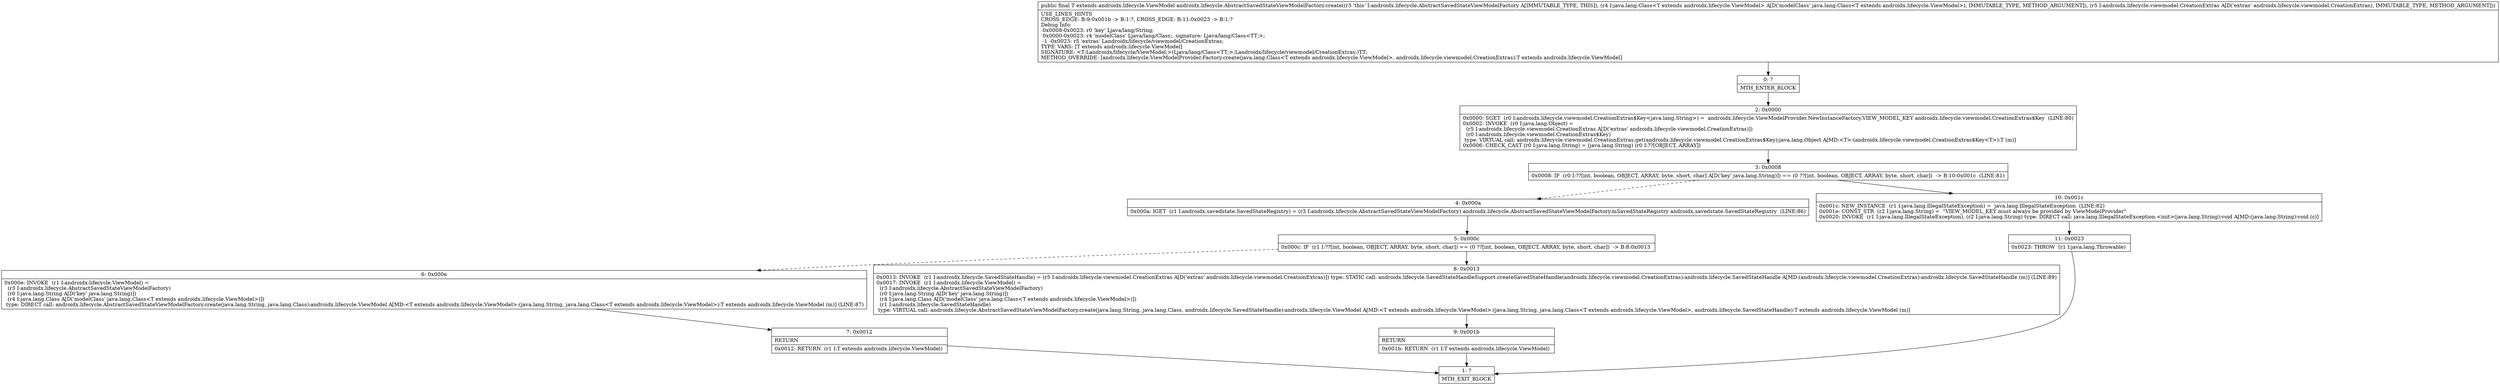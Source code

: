 digraph "CFG forandroidx.lifecycle.AbstractSavedStateViewModelFactory.create(Ljava\/lang\/Class;Landroidx\/lifecycle\/viewmodel\/CreationExtras;)Landroidx\/lifecycle\/ViewModel;" {
Node_0 [shape=record,label="{0\:\ ?|MTH_ENTER_BLOCK\l}"];
Node_2 [shape=record,label="{2\:\ 0x0000|0x0000: SGET  (r0 I:androidx.lifecycle.viewmodel.CreationExtras$Key\<java.lang.String\>) =  androidx.lifecycle.ViewModelProvider.NewInstanceFactory.VIEW_MODEL_KEY androidx.lifecycle.viewmodel.CreationExtras$Key  (LINE:80)\l0x0002: INVOKE  (r0 I:java.lang.Object) = \l  (r5 I:androidx.lifecycle.viewmodel.CreationExtras A[D('extras' androidx.lifecycle.viewmodel.CreationExtras)])\l  (r0 I:androidx.lifecycle.viewmodel.CreationExtras$Key)\l type: VIRTUAL call: androidx.lifecycle.viewmodel.CreationExtras.get(androidx.lifecycle.viewmodel.CreationExtras$Key):java.lang.Object A[MD:\<T\>:(androidx.lifecycle.viewmodel.CreationExtras$Key\<T\>):T (m)]\l0x0006: CHECK_CAST (r0 I:java.lang.String) = (java.lang.String) (r0 I:??[OBJECT, ARRAY]) \l}"];
Node_3 [shape=record,label="{3\:\ 0x0008|0x0008: IF  (r0 I:??[int, boolean, OBJECT, ARRAY, byte, short, char] A[D('key' java.lang.String)]) == (0 ??[int, boolean, OBJECT, ARRAY, byte, short, char])  \-\> B:10:0x001c  (LINE:81)\l}"];
Node_4 [shape=record,label="{4\:\ 0x000a|0x000a: IGET  (r1 I:androidx.savedstate.SavedStateRegistry) = (r3 I:androidx.lifecycle.AbstractSavedStateViewModelFactory) androidx.lifecycle.AbstractSavedStateViewModelFactory.mSavedStateRegistry androidx.savedstate.SavedStateRegistry  (LINE:86)\l}"];
Node_5 [shape=record,label="{5\:\ 0x000c|0x000c: IF  (r1 I:??[int, boolean, OBJECT, ARRAY, byte, short, char]) == (0 ??[int, boolean, OBJECT, ARRAY, byte, short, char])  \-\> B:8:0x0013 \l}"];
Node_6 [shape=record,label="{6\:\ 0x000e|0x000e: INVOKE  (r1 I:androidx.lifecycle.ViewModel) = \l  (r3 I:androidx.lifecycle.AbstractSavedStateViewModelFactory)\l  (r0 I:java.lang.String A[D('key' java.lang.String)])\l  (r4 I:java.lang.Class A[D('modelClass' java.lang.Class\<T extends androidx.lifecycle.ViewModel\>)])\l type: DIRECT call: androidx.lifecycle.AbstractSavedStateViewModelFactory.create(java.lang.String, java.lang.Class):androidx.lifecycle.ViewModel A[MD:\<T extends androidx.lifecycle.ViewModel\>:(java.lang.String, java.lang.Class\<T extends androidx.lifecycle.ViewModel\>):T extends androidx.lifecycle.ViewModel (m)] (LINE:87)\l}"];
Node_7 [shape=record,label="{7\:\ 0x0012|RETURN\l|0x0012: RETURN  (r1 I:T extends androidx.lifecycle.ViewModel) \l}"];
Node_1 [shape=record,label="{1\:\ ?|MTH_EXIT_BLOCK\l}"];
Node_8 [shape=record,label="{8\:\ 0x0013|0x0013: INVOKE  (r1 I:androidx.lifecycle.SavedStateHandle) = (r5 I:androidx.lifecycle.viewmodel.CreationExtras A[D('extras' androidx.lifecycle.viewmodel.CreationExtras)]) type: STATIC call: androidx.lifecycle.SavedStateHandleSupport.createSavedStateHandle(androidx.lifecycle.viewmodel.CreationExtras):androidx.lifecycle.SavedStateHandle A[MD:(androidx.lifecycle.viewmodel.CreationExtras):androidx.lifecycle.SavedStateHandle (m)] (LINE:89)\l0x0017: INVOKE  (r1 I:androidx.lifecycle.ViewModel) = \l  (r3 I:androidx.lifecycle.AbstractSavedStateViewModelFactory)\l  (r0 I:java.lang.String A[D('key' java.lang.String)])\l  (r4 I:java.lang.Class A[D('modelClass' java.lang.Class\<T extends androidx.lifecycle.ViewModel\>)])\l  (r1 I:androidx.lifecycle.SavedStateHandle)\l type: VIRTUAL call: androidx.lifecycle.AbstractSavedStateViewModelFactory.create(java.lang.String, java.lang.Class, androidx.lifecycle.SavedStateHandle):androidx.lifecycle.ViewModel A[MD:\<T extends androidx.lifecycle.ViewModel\>:(java.lang.String, java.lang.Class\<T extends androidx.lifecycle.ViewModel\>, androidx.lifecycle.SavedStateHandle):T extends androidx.lifecycle.ViewModel (m)]\l}"];
Node_9 [shape=record,label="{9\:\ 0x001b|RETURN\l|0x001b: RETURN  (r1 I:T extends androidx.lifecycle.ViewModel) \l}"];
Node_10 [shape=record,label="{10\:\ 0x001c|0x001c: NEW_INSTANCE  (r1 I:java.lang.IllegalStateException) =  java.lang.IllegalStateException  (LINE:82)\l0x001e: CONST_STR  (r2 I:java.lang.String) =  \"VIEW_MODEL_KEY must always be provided by ViewModelProvider\" \l0x0020: INVOKE  (r1 I:java.lang.IllegalStateException), (r2 I:java.lang.String) type: DIRECT call: java.lang.IllegalStateException.\<init\>(java.lang.String):void A[MD:(java.lang.String):void (c)]\l}"];
Node_11 [shape=record,label="{11\:\ 0x0023|0x0023: THROW  (r1 I:java.lang.Throwable) \l}"];
MethodNode[shape=record,label="{public final T extends androidx.lifecycle.ViewModel androidx.lifecycle.AbstractSavedStateViewModelFactory.create((r3 'this' I:androidx.lifecycle.AbstractSavedStateViewModelFactory A[IMMUTABLE_TYPE, THIS]), (r4 I:java.lang.Class\<T extends androidx.lifecycle.ViewModel\> A[D('modelClass' java.lang.Class\<T extends androidx.lifecycle.ViewModel\>), IMMUTABLE_TYPE, METHOD_ARGUMENT]), (r5 I:androidx.lifecycle.viewmodel.CreationExtras A[D('extras' androidx.lifecycle.viewmodel.CreationExtras), IMMUTABLE_TYPE, METHOD_ARGUMENT]))  | USE_LINES_HINTS\lCROSS_EDGE: B:9:0x001b \-\> B:1:?, CROSS_EDGE: B:11:0x0023 \-\> B:1:?\lDebug Info:\l  0x0008\-0x0023: r0 'key' Ljava\/lang\/String;\l  0x0000\-0x0023: r4 'modelClass' Ljava\/lang\/Class;, signature: Ljava\/lang\/Class\<TT;\>;\l  \-1 \-0x0023: r5 'extras' Landroidx\/lifecycle\/viewmodel\/CreationExtras;\lTYPE_VARS: [T extends androidx.lifecycle.ViewModel]\lSIGNATURE: \<T:Landroidx\/lifecycle\/ViewModel;\>(Ljava\/lang\/Class\<TT;\>;Landroidx\/lifecycle\/viewmodel\/CreationExtras;)TT;\lMETHOD_OVERRIDE: [androidx.lifecycle.ViewModelProvider.Factory.create(java.lang.Class\<T extends androidx.lifecycle.ViewModel\>, androidx.lifecycle.viewmodel.CreationExtras):T extends androidx.lifecycle.ViewModel]\l}"];
MethodNode -> Node_0;Node_0 -> Node_2;
Node_2 -> Node_3;
Node_3 -> Node_4[style=dashed];
Node_3 -> Node_10;
Node_4 -> Node_5;
Node_5 -> Node_6[style=dashed];
Node_5 -> Node_8;
Node_6 -> Node_7;
Node_7 -> Node_1;
Node_8 -> Node_9;
Node_9 -> Node_1;
Node_10 -> Node_11;
Node_11 -> Node_1;
}


